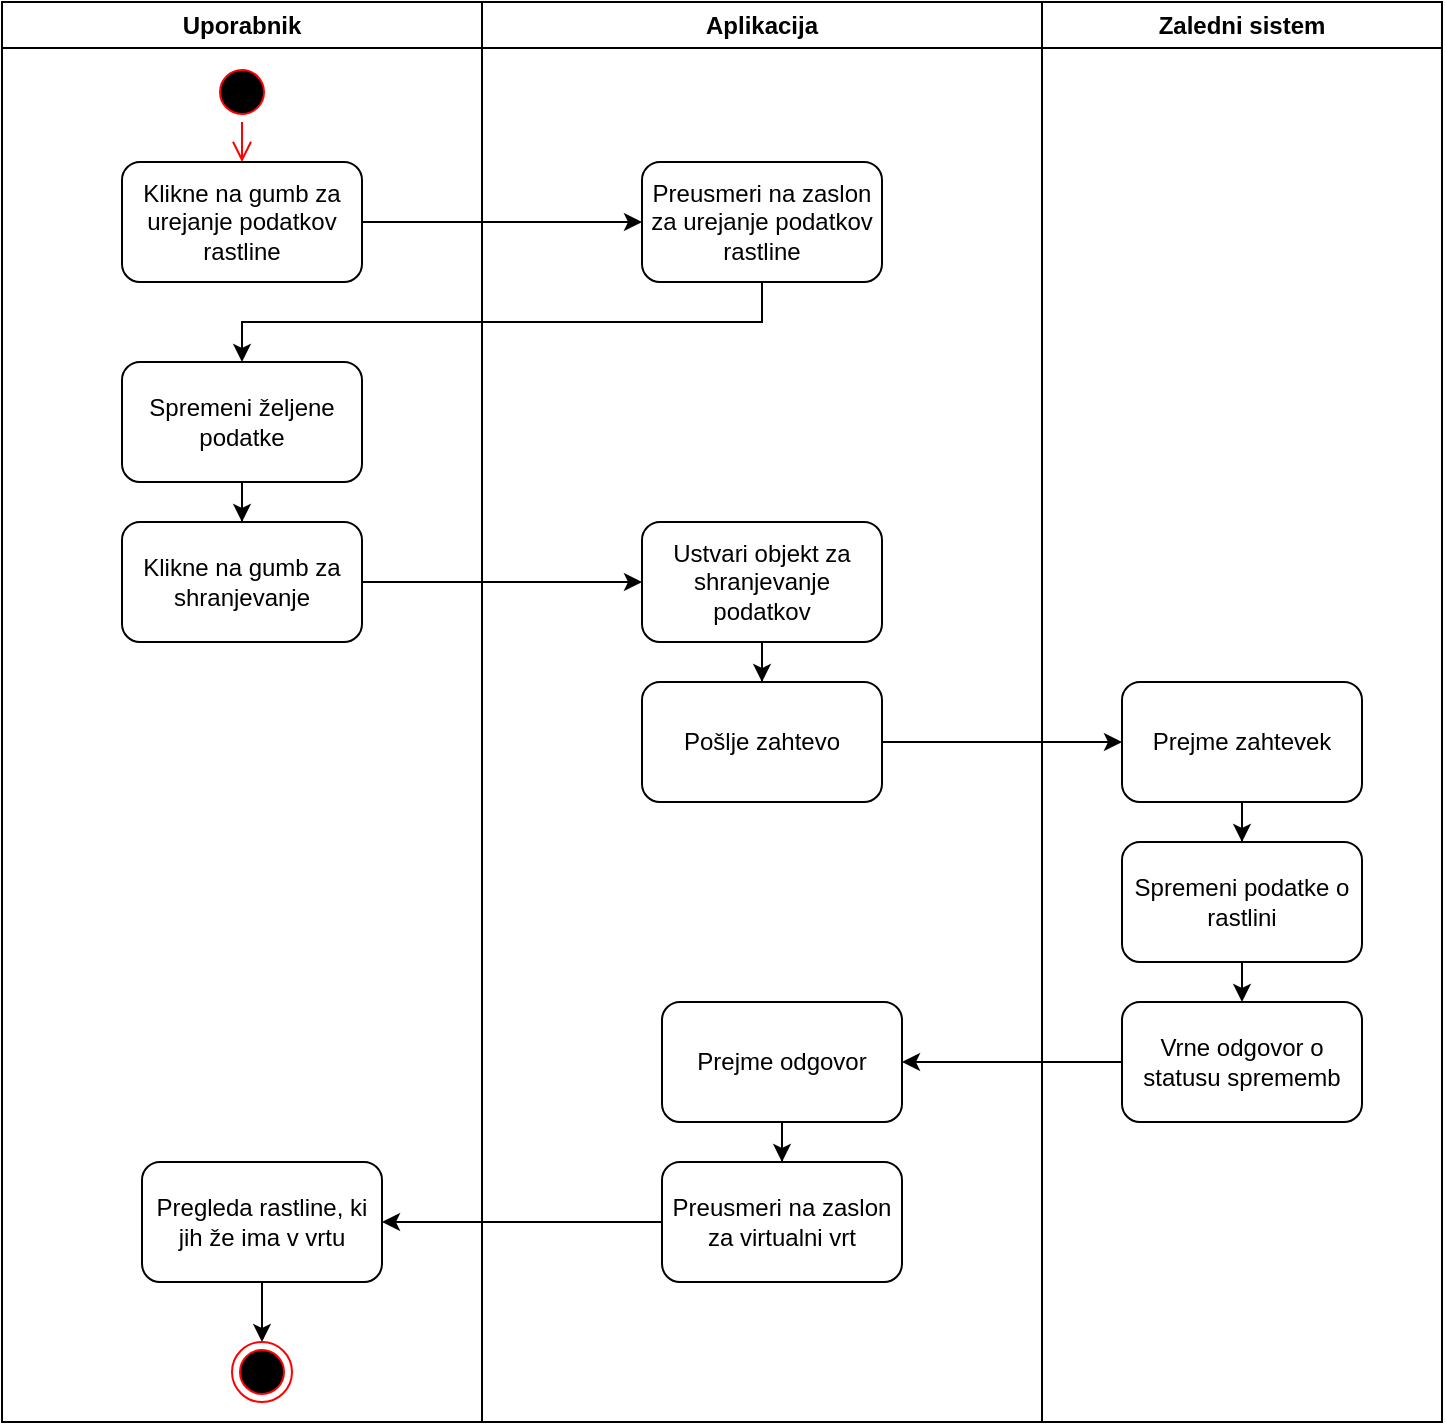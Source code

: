 <mxfile version="21.3.4" type="device">
  <diagram name="Page-1" id="7F8XoeqNzgExtDkTt63r">
    <mxGraphModel dx="2227" dy="775" grid="1" gridSize="10" guides="1" tooltips="1" connect="1" arrows="1" fold="1" page="1" pageScale="1" pageWidth="827" pageHeight="1169" math="0" shadow="0">
      <root>
        <mxCell id="0" />
        <mxCell id="1" parent="0" />
        <mxCell id="zk5iBjnvamg6UPnarVHf-1" value="Uporabnik" style="swimlane;whiteSpace=wrap;html=1;" parent="1" vertex="1">
          <mxGeometry x="-80" y="30" width="240" height="710" as="geometry" />
        </mxCell>
        <mxCell id="zk5iBjnvamg6UPnarVHf-2" value="" style="ellipse;html=1;shape=startState;fillColor=#000000;strokeColor=#ff0000;" parent="zk5iBjnvamg6UPnarVHf-1" vertex="1">
          <mxGeometry x="105" y="30" width="30" height="30" as="geometry" />
        </mxCell>
        <mxCell id="zk5iBjnvamg6UPnarVHf-3" value="" style="edgeStyle=orthogonalEdgeStyle;html=1;verticalAlign=bottom;endArrow=open;endSize=8;strokeColor=#ff0000;rounded=0;entryX=0.5;entryY=0;entryDx=0;entryDy=0;" parent="zk5iBjnvamg6UPnarVHf-1" source="zk5iBjnvamg6UPnarVHf-2" target="zk5iBjnvamg6UPnarVHf-4" edge="1">
          <mxGeometry relative="1" as="geometry">
            <mxPoint x="-25" y="120" as="targetPoint" />
          </mxGeometry>
        </mxCell>
        <mxCell id="zk5iBjnvamg6UPnarVHf-4" value="Klikne na gumb za urejanje podatkov rastline" style="rounded=1;whiteSpace=wrap;html=1;" parent="zk5iBjnvamg6UPnarVHf-1" vertex="1">
          <mxGeometry x="60" y="80" width="120" height="60" as="geometry" />
        </mxCell>
        <mxCell id="zk5iBjnvamg6UPnarVHf-9" style="edgeStyle=orthogonalEdgeStyle;rounded=0;orthogonalLoop=1;jettySize=auto;html=1;entryX=0.5;entryY=0;entryDx=0;entryDy=0;" parent="zk5iBjnvamg6UPnarVHf-1" source="zk5iBjnvamg6UPnarVHf-10" target="zk5iBjnvamg6UPnarVHf-24" edge="1">
          <mxGeometry relative="1" as="geometry">
            <mxPoint x="160" y="659.93" as="targetPoint" />
            <Array as="points" />
          </mxGeometry>
        </mxCell>
        <mxCell id="zk5iBjnvamg6UPnarVHf-10" value="Pregleda rastline, ki jih že ima v vrtu" style="whiteSpace=wrap;html=1;rounded=1;" parent="zk5iBjnvamg6UPnarVHf-1" vertex="1">
          <mxGeometry x="70" y="580" width="120" height="60" as="geometry" />
        </mxCell>
        <mxCell id="zk5iBjnvamg6UPnarVHf-24" value="" style="ellipse;html=1;shape=endState;fillColor=#000000;strokeColor=#ff0000;" parent="zk5iBjnvamg6UPnarVHf-1" vertex="1">
          <mxGeometry x="115" y="670" width="30" height="30" as="geometry" />
        </mxCell>
        <mxCell id="1_q3FnOKaiwPlgA-29bS-3" value="" style="edgeStyle=orthogonalEdgeStyle;rounded=0;orthogonalLoop=1;jettySize=auto;html=1;" edge="1" parent="zk5iBjnvamg6UPnarVHf-1" source="zk5iBjnvamg6UPnarVHf-48" target="1_q3FnOKaiwPlgA-29bS-2">
          <mxGeometry relative="1" as="geometry" />
        </mxCell>
        <mxCell id="zk5iBjnvamg6UPnarVHf-48" value="Spremeni željene podatke" style="rounded=1;whiteSpace=wrap;html=1;" parent="zk5iBjnvamg6UPnarVHf-1" vertex="1">
          <mxGeometry x="60" y="180" width="120" height="60" as="geometry" />
        </mxCell>
        <mxCell id="1_q3FnOKaiwPlgA-29bS-2" value="Klikne na gumb za shranjevanje" style="whiteSpace=wrap;html=1;rounded=1;" vertex="1" parent="zk5iBjnvamg6UPnarVHf-1">
          <mxGeometry x="60" y="260" width="120" height="60" as="geometry" />
        </mxCell>
        <mxCell id="zk5iBjnvamg6UPnarVHf-41" value="Aplikacija" style="swimlane;whiteSpace=wrap;html=1;" parent="1" vertex="1">
          <mxGeometry x="160" y="30" width="280" height="710" as="geometry" />
        </mxCell>
        <mxCell id="zk5iBjnvamg6UPnarVHf-42" value="Preusmeri na zaslon za urejanje podatkov rastline" style="rounded=1;whiteSpace=wrap;html=1;" parent="zk5iBjnvamg6UPnarVHf-41" vertex="1">
          <mxGeometry x="80" y="80" width="120" height="60" as="geometry" />
        </mxCell>
        <mxCell id="zk5iBjnvamg6UPnarVHf-46" value="" style="edgeStyle=orthogonalEdgeStyle;rounded=0;orthogonalLoop=1;jettySize=auto;html=1;" parent="zk5iBjnvamg6UPnarVHf-41" source="zk5iBjnvamg6UPnarVHf-47" target="zk5iBjnvamg6UPnarVHf-49" edge="1">
          <mxGeometry relative="1" as="geometry" />
        </mxCell>
        <mxCell id="zk5iBjnvamg6UPnarVHf-47" value="Prejme odgovor" style="whiteSpace=wrap;html=1;rounded=1;" parent="zk5iBjnvamg6UPnarVHf-41" vertex="1">
          <mxGeometry x="90" y="500" width="120" height="60" as="geometry" />
        </mxCell>
        <mxCell id="zk5iBjnvamg6UPnarVHf-49" value="Preusmeri na zaslon za virtualni vrt" style="whiteSpace=wrap;html=1;rounded=1;" parent="zk5iBjnvamg6UPnarVHf-41" vertex="1">
          <mxGeometry x="90" y="580" width="120" height="60" as="geometry" />
        </mxCell>
        <mxCell id="1_q3FnOKaiwPlgA-29bS-6" value="" style="edgeStyle=orthogonalEdgeStyle;rounded=0;orthogonalLoop=1;jettySize=auto;html=1;" edge="1" parent="zk5iBjnvamg6UPnarVHf-41" source="1_q3FnOKaiwPlgA-29bS-1" target="1_q3FnOKaiwPlgA-29bS-5">
          <mxGeometry relative="1" as="geometry" />
        </mxCell>
        <mxCell id="1_q3FnOKaiwPlgA-29bS-1" value="Ustvari objekt za shranjevanje podatkov" style="rounded=1;whiteSpace=wrap;html=1;" vertex="1" parent="zk5iBjnvamg6UPnarVHf-41">
          <mxGeometry x="80" y="260" width="120" height="60" as="geometry" />
        </mxCell>
        <mxCell id="1_q3FnOKaiwPlgA-29bS-5" value="Pošlje zahtevo" style="rounded=1;whiteSpace=wrap;html=1;" vertex="1" parent="zk5iBjnvamg6UPnarVHf-41">
          <mxGeometry x="80" y="340" width="120" height="60" as="geometry" />
        </mxCell>
        <mxCell id="zk5iBjnvamg6UPnarVHf-50" value="Zaledni sistem" style="swimlane;whiteSpace=wrap;html=1;startSize=23;" parent="1" vertex="1">
          <mxGeometry x="440" y="30" width="200" height="710" as="geometry" />
        </mxCell>
        <mxCell id="zk5iBjnvamg6UPnarVHf-51" value="" style="edgeStyle=orthogonalEdgeStyle;rounded=0;orthogonalLoop=1;jettySize=auto;html=1;" parent="zk5iBjnvamg6UPnarVHf-50" source="zk5iBjnvamg6UPnarVHf-52" target="zk5iBjnvamg6UPnarVHf-53" edge="1">
          <mxGeometry relative="1" as="geometry" />
        </mxCell>
        <mxCell id="zk5iBjnvamg6UPnarVHf-52" value="Prejme zahtevek" style="whiteSpace=wrap;html=1;rounded=1;" parent="zk5iBjnvamg6UPnarVHf-50" vertex="1">
          <mxGeometry x="40" y="340" width="120" height="60" as="geometry" />
        </mxCell>
        <mxCell id="zk5iBjnvamg6UPnarVHf-53" value="Spremeni podatke o rastlini" style="whiteSpace=wrap;html=1;rounded=1;" parent="zk5iBjnvamg6UPnarVHf-50" vertex="1">
          <mxGeometry x="40" y="420" width="120" height="60" as="geometry" />
        </mxCell>
        <mxCell id="zk5iBjnvamg6UPnarVHf-54" value="" style="edgeStyle=orthogonalEdgeStyle;rounded=0;orthogonalLoop=1;jettySize=auto;html=1;exitX=0.5;exitY=1;exitDx=0;exitDy=0;entryX=0.5;entryY=0;entryDx=0;entryDy=0;" parent="zk5iBjnvamg6UPnarVHf-50" source="zk5iBjnvamg6UPnarVHf-53" target="zk5iBjnvamg6UPnarVHf-55" edge="1">
          <mxGeometry relative="1" as="geometry">
            <mxPoint x="100" y="1030" as="targetPoint" />
          </mxGeometry>
        </mxCell>
        <mxCell id="zk5iBjnvamg6UPnarVHf-55" value="Vrne odgovor o statusu sprememb" style="whiteSpace=wrap;html=1;rounded=1;" parent="zk5iBjnvamg6UPnarVHf-50" vertex="1">
          <mxGeometry x="40" y="500" width="120" height="60" as="geometry" />
        </mxCell>
        <mxCell id="zk5iBjnvamg6UPnarVHf-56" value="" style="endArrow=classic;html=1;rounded=0;exitX=1;exitY=0.5;exitDx=0;exitDy=0;entryX=0;entryY=0.5;entryDx=0;entryDy=0;" parent="1" source="zk5iBjnvamg6UPnarVHf-4" target="zk5iBjnvamg6UPnarVHf-42" edge="1">
          <mxGeometry width="50" height="50" relative="1" as="geometry">
            <mxPoint x="60" y="320" as="sourcePoint" />
            <mxPoint x="110" y="270" as="targetPoint" />
          </mxGeometry>
        </mxCell>
        <mxCell id="zk5iBjnvamg6UPnarVHf-62" style="edgeStyle=orthogonalEdgeStyle;rounded=0;orthogonalLoop=1;jettySize=auto;html=1;entryX=1;entryY=0.5;entryDx=0;entryDy=0;" parent="1" source="zk5iBjnvamg6UPnarVHf-55" target="zk5iBjnvamg6UPnarVHf-47" edge="1">
          <mxGeometry relative="1" as="geometry" />
        </mxCell>
        <mxCell id="zk5iBjnvamg6UPnarVHf-63" value="" style="edgeStyle=orthogonalEdgeStyle;rounded=0;orthogonalLoop=1;jettySize=auto;html=1;exitX=0;exitY=0.5;exitDx=0;exitDy=0;entryX=1;entryY=0.5;entryDx=0;entryDy=0;" parent="1" source="zk5iBjnvamg6UPnarVHf-49" target="zk5iBjnvamg6UPnarVHf-10" edge="1">
          <mxGeometry relative="1" as="geometry">
            <Array as="points" />
          </mxGeometry>
        </mxCell>
        <mxCell id="zk5iBjnvamg6UPnarVHf-44" value="" style="edgeStyle=orthogonalEdgeStyle;rounded=0;orthogonalLoop=1;jettySize=auto;html=1;exitX=0.5;exitY=1;exitDx=0;exitDy=0;" parent="1" source="zk5iBjnvamg6UPnarVHf-42" target="zk5iBjnvamg6UPnarVHf-48" edge="1">
          <mxGeometry relative="1" as="geometry">
            <mxPoint x="340" y="570" as="sourcePoint" />
          </mxGeometry>
        </mxCell>
        <mxCell id="1_q3FnOKaiwPlgA-29bS-4" style="edgeStyle=orthogonalEdgeStyle;rounded=0;orthogonalLoop=1;jettySize=auto;html=1;entryX=0;entryY=0.5;entryDx=0;entryDy=0;" edge="1" parent="1" source="1_q3FnOKaiwPlgA-29bS-2" target="1_q3FnOKaiwPlgA-29bS-1">
          <mxGeometry relative="1" as="geometry" />
        </mxCell>
        <mxCell id="1_q3FnOKaiwPlgA-29bS-7" style="edgeStyle=orthogonalEdgeStyle;rounded=0;orthogonalLoop=1;jettySize=auto;html=1;entryX=0;entryY=0.5;entryDx=0;entryDy=0;" edge="1" parent="1" source="1_q3FnOKaiwPlgA-29bS-5" target="zk5iBjnvamg6UPnarVHf-52">
          <mxGeometry relative="1" as="geometry" />
        </mxCell>
      </root>
    </mxGraphModel>
  </diagram>
</mxfile>

